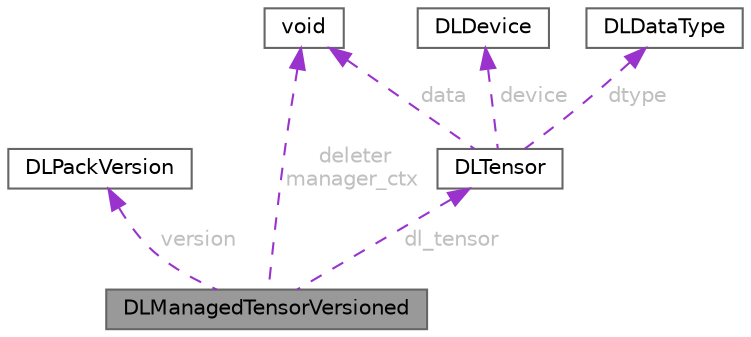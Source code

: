 digraph "DLManagedTensorVersioned"
{
 // LATEX_PDF_SIZE
  bgcolor="transparent";
  edge [fontname=Helvetica,fontsize=10,labelfontname=Helvetica,labelfontsize=10];
  node [fontname=Helvetica,fontsize=10,shape=box,height=0.2,width=0.4];
  Node1 [id="Node000001",label="DLManagedTensorVersioned",height=0.2,width=0.4,color="gray40", fillcolor="grey60", style="filled", fontcolor="black",tooltip="A versioned and managed C Tensor object, manage memory of DLTensor."];
  Node2 -> Node1 [id="edge1_Node000001_Node000002",dir="back",color="darkorchid3",style="dashed",tooltip=" ",label=" version",fontcolor="grey" ];
  Node2 [id="Node000002",label="DLPackVersion",height=0.2,width=0.4,color="gray40", fillcolor="white", style="filled",URL="$structDLPackVersion.html",tooltip="The DLPack version."];
  Node3 -> Node1 [id="edge2_Node000001_Node000003",dir="back",color="darkorchid3",style="dashed",tooltip=" ",label=" deleter\nmanager_ctx",fontcolor="grey" ];
  Node3 [id="Node000003",label="void",height=0.2,width=0.4,color="gray40", fillcolor="white", style="filled",tooltip=" "];
  Node4 -> Node1 [id="edge3_Node000001_Node000004",dir="back",color="darkorchid3",style="dashed",tooltip=" ",label=" dl_tensor",fontcolor="grey" ];
  Node4 [id="Node000004",label="DLTensor",height=0.2,width=0.4,color="gray40", fillcolor="white", style="filled",URL="$structDLTensor.html",tooltip="Plain C Tensor object, does not manage memory."];
  Node3 -> Node4 [id="edge4_Node000004_Node000003",dir="back",color="darkorchid3",style="dashed",tooltip=" ",label=" data",fontcolor="grey" ];
  Node5 -> Node4 [id="edge5_Node000004_Node000005",dir="back",color="darkorchid3",style="dashed",tooltip=" ",label=" device",fontcolor="grey" ];
  Node5 [id="Node000005",label="DLDevice",height=0.2,width=0.4,color="gray40", fillcolor="white", style="filled",URL="$structDLDevice.html",tooltip="A Device for Tensor and operator."];
  Node6 -> Node4 [id="edge6_Node000004_Node000006",dir="back",color="darkorchid3",style="dashed",tooltip=" ",label=" dtype",fontcolor="grey" ];
  Node6 [id="Node000006",label="DLDataType",height=0.2,width=0.4,color="gray40", fillcolor="white", style="filled",URL="$structDLDataType.html",tooltip="The data type the tensor can hold. The data type is assumed to follow the native endian-ness...."];
}
